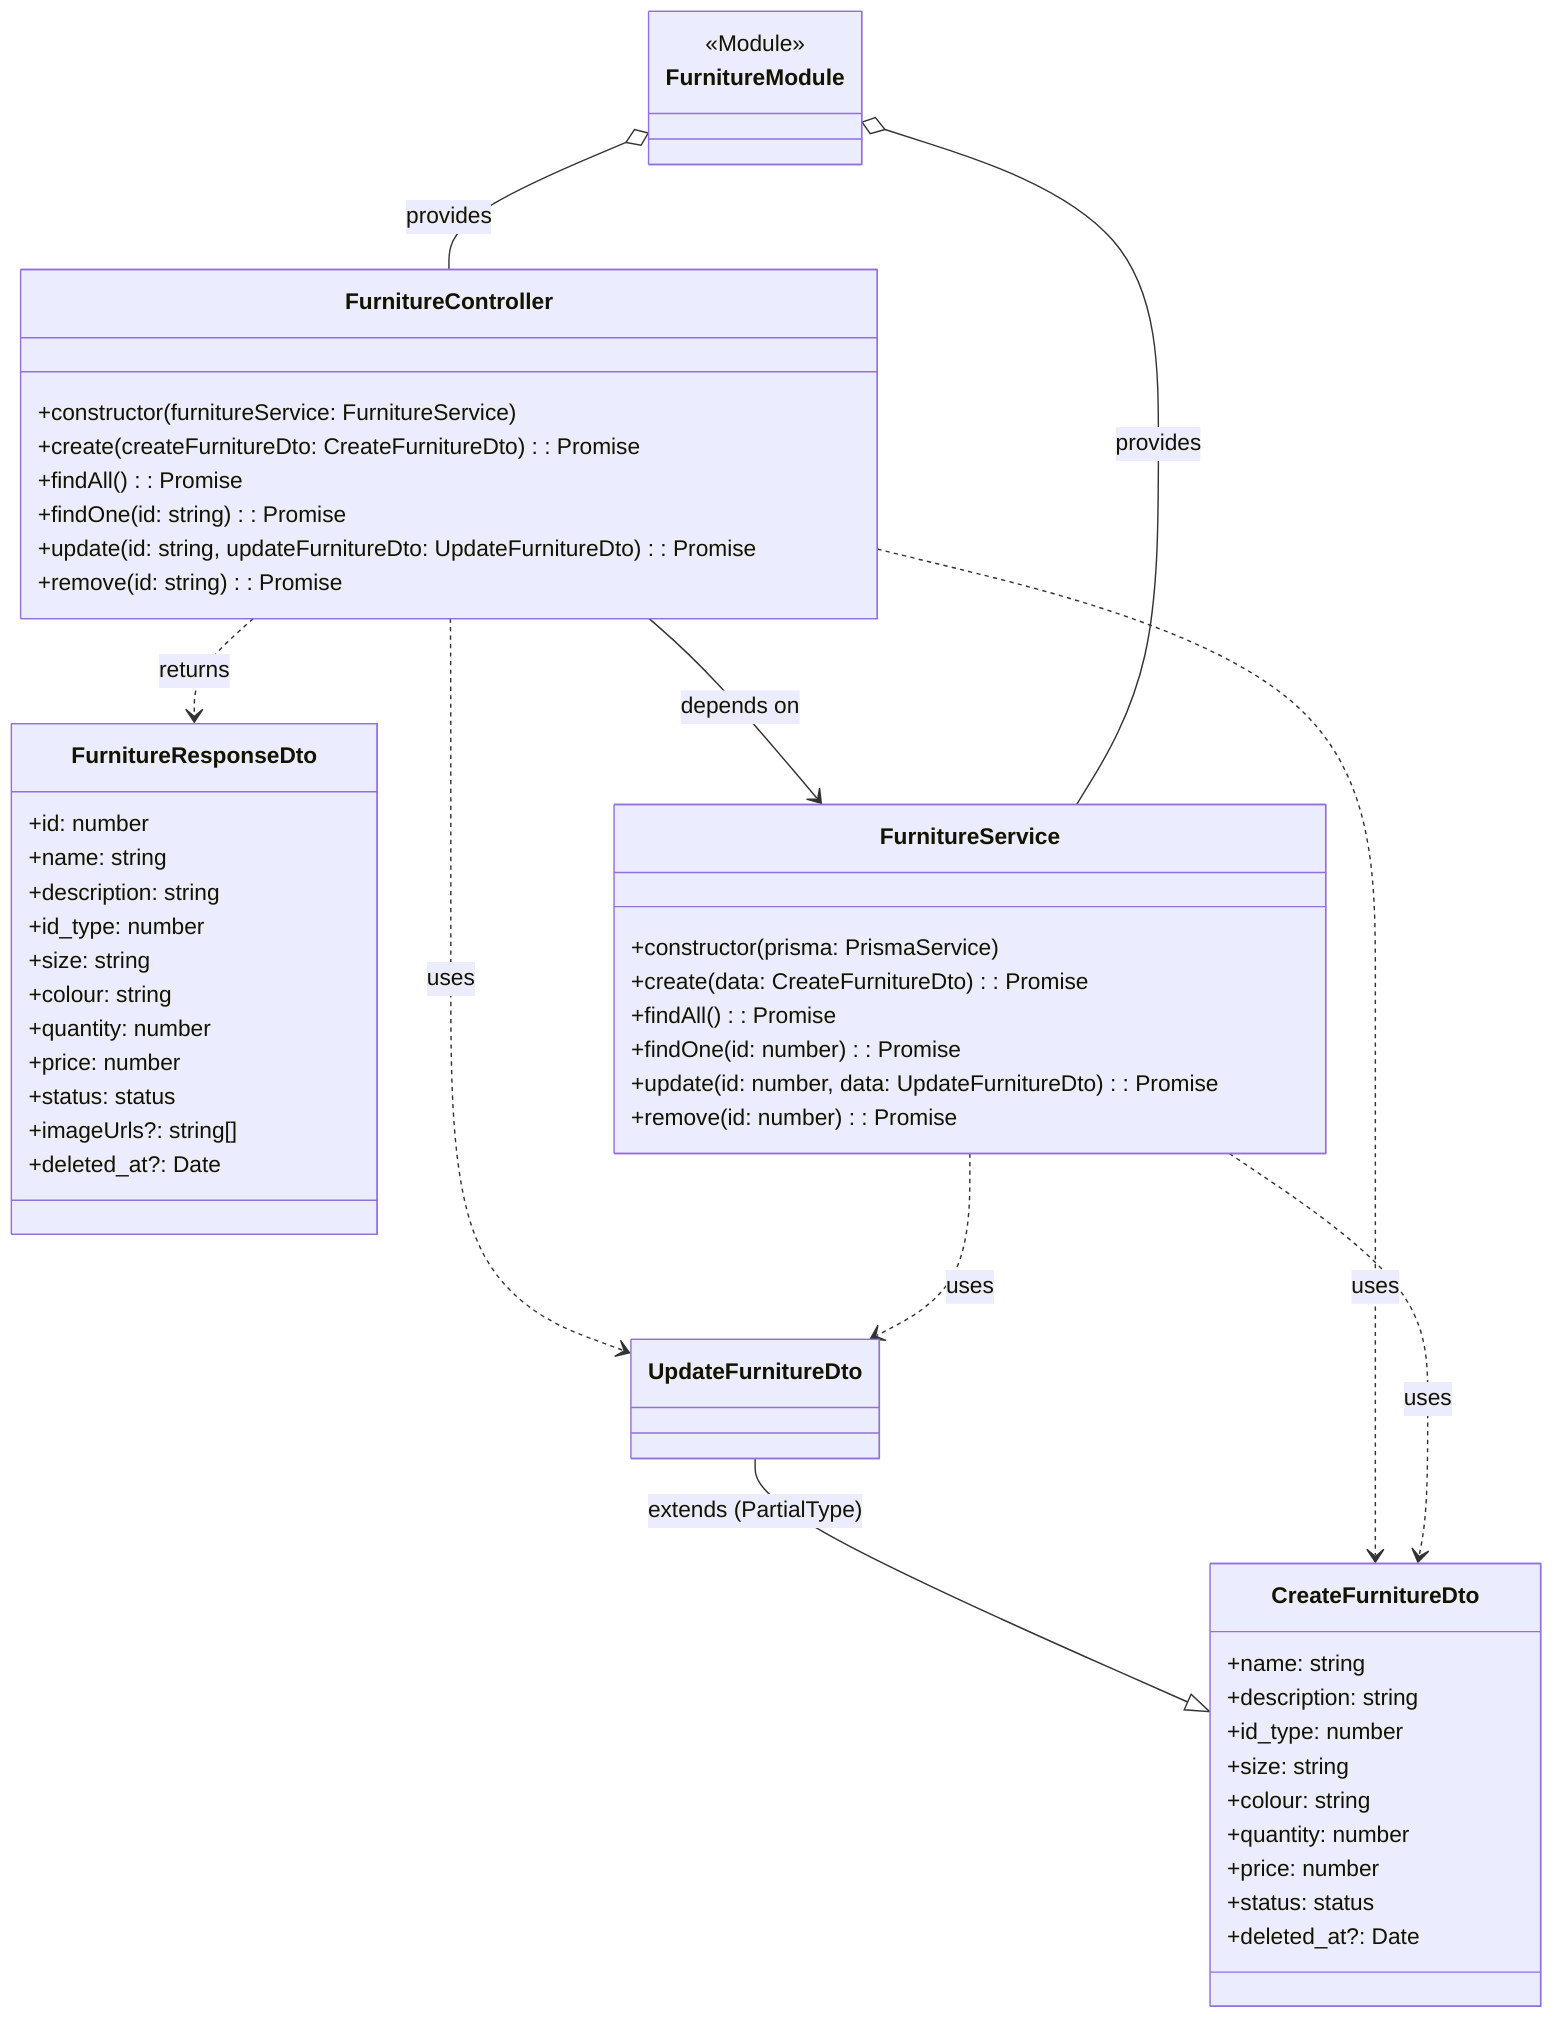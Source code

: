 %% src\furniture\furniture.diagram.mmd

classDiagram
    %% DTOs
    class CreateFurnitureDto {
        +name: string
        +description: string
        +id_type: number
        +size: string
        +colour: string
        +quantity: number
        +price: number
        +status: status
        +deleted_at?: Date
    }
    class UpdateFurnitureDto
    UpdateFurnitureDto --|> CreateFurnitureDto : extends (PartialType)

    class FurnitureResponseDto {
        +id: number
        +name: string
        +description: string
        +id_type: number
        +size: string
        +colour: string
        +quantity: number
        +price: number
        +status: status
        +imageUrls?: string[]
        +deleted_at?: Date
    }

    %% Service
    class FurnitureService {
        +constructor(prisma: PrismaService)
        +create(data: CreateFurnitureDto): Promise<furniture>
        +findAll(): Promise<furniture[]>
        +findOne(id: number): Promise<furniture | null>
        +update(id: number, data: UpdateFurnitureDto): Promise<furniture>
        +remove(id: number): Promise<furniture>
    }

    %% Controller
    class FurnitureController {
        +constructor(furnitureService: FurnitureService)
        +create(createFurnitureDto: CreateFurnitureDto): Promise<FurnitureResponseDto>
        +findAll(): Promise<FurnitureResponseDto[]>
        +findOne(id: string): Promise<FurnitureResponseDto>
        +update(id: string, updateFurnitureDto: UpdateFurnitureDto): Promise<FurnitureResponseDto>
        +remove(id: string): Promise<FurnitureResponseDto>
    }

    %% Module
    class FurnitureModule {
        <<Module>>
    }

    %% Relationships
    FurnitureController --> FurnitureService : depends on
    FurnitureController ..> CreateFurnitureDto : uses
    FurnitureController ..> UpdateFurnitureDto : uses
    FurnitureController ..> FurnitureResponseDto : returns
    FurnitureService ..> CreateFurnitureDto : uses
    FurnitureService ..> UpdateFurnitureDto : uses
    FurnitureModule o-- FurnitureController : provides
    FurnitureModule o-- FurnitureService : provides